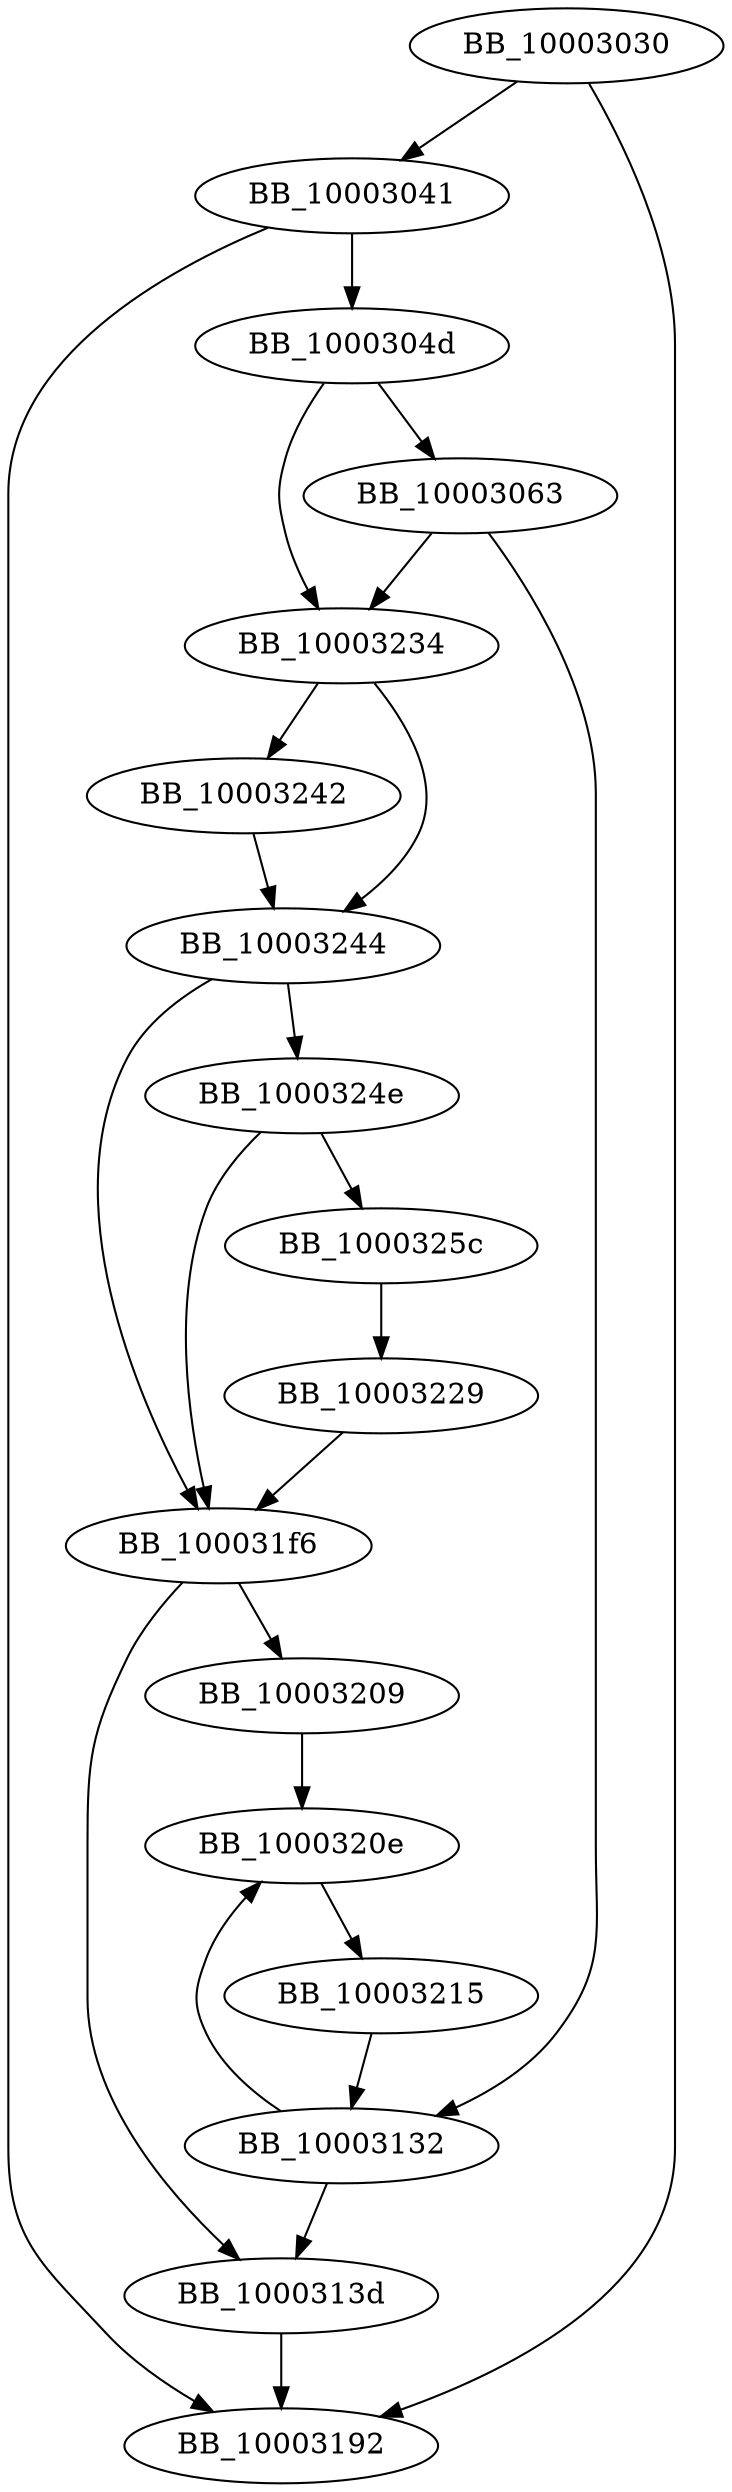 DiGraph sub_10003030{
BB_10003030->BB_10003041
BB_10003030->BB_10003192
BB_10003041->BB_1000304d
BB_10003041->BB_10003192
BB_1000304d->BB_10003063
BB_1000304d->BB_10003234
BB_10003063->BB_10003132
BB_10003063->BB_10003234
BB_10003132->BB_1000313d
BB_10003132->BB_1000320e
BB_1000313d->BB_10003192
BB_100031f6->BB_1000313d
BB_100031f6->BB_10003209
BB_10003209->BB_1000320e
BB_1000320e->BB_10003215
BB_10003215->BB_10003132
BB_10003229->BB_100031f6
BB_10003234->BB_10003242
BB_10003234->BB_10003244
BB_10003242->BB_10003244
BB_10003244->BB_100031f6
BB_10003244->BB_1000324e
BB_1000324e->BB_100031f6
BB_1000324e->BB_1000325c
BB_1000325c->BB_10003229
}

